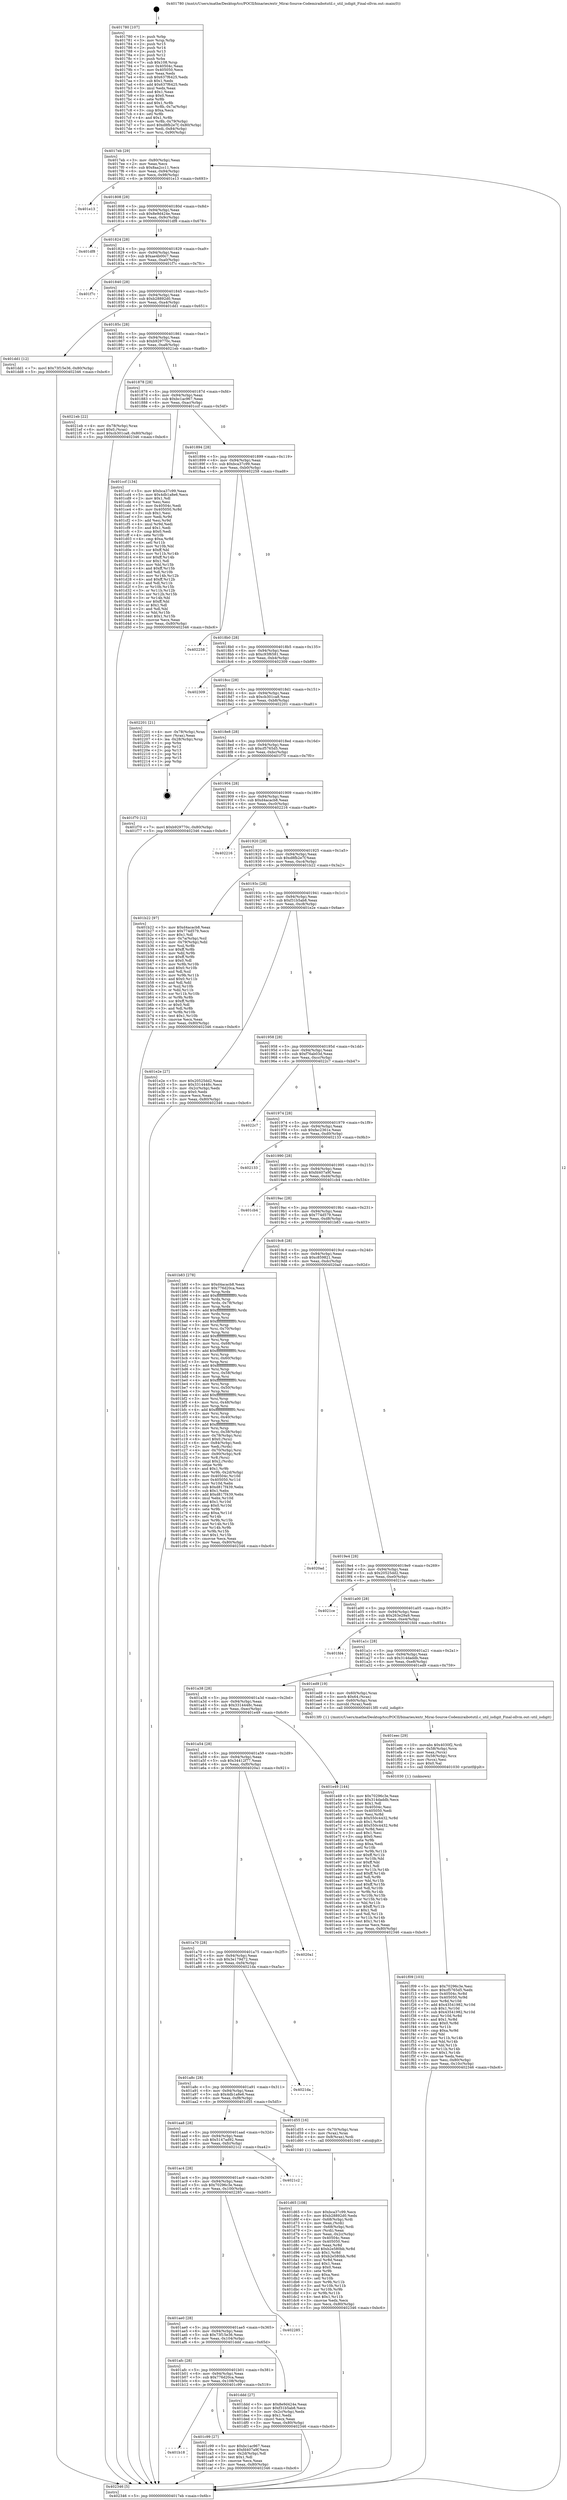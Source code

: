 digraph "0x401780" {
  label = "0x401780 (/mnt/c/Users/mathe/Desktop/tcc/POCII/binaries/extr_Mirai-Source-Codemiraibotutil.c_util_isdigit_Final-ollvm.out::main(0))"
  labelloc = "t"
  node[shape=record]

  Entry [label="",width=0.3,height=0.3,shape=circle,fillcolor=black,style=filled]
  "0x4017eb" [label="{
     0x4017eb [29]\l
     | [instrs]\l
     &nbsp;&nbsp;0x4017eb \<+3\>: mov -0x80(%rbp),%eax\l
     &nbsp;&nbsp;0x4017ee \<+2\>: mov %eax,%ecx\l
     &nbsp;&nbsp;0x4017f0 \<+6\>: sub $0x8aa2cc11,%ecx\l
     &nbsp;&nbsp;0x4017f6 \<+6\>: mov %eax,-0x94(%rbp)\l
     &nbsp;&nbsp;0x4017fc \<+6\>: mov %ecx,-0x98(%rbp)\l
     &nbsp;&nbsp;0x401802 \<+6\>: je 0000000000401e13 \<main+0x693\>\l
  }"]
  "0x401e13" [label="{
     0x401e13\l
  }", style=dashed]
  "0x401808" [label="{
     0x401808 [28]\l
     | [instrs]\l
     &nbsp;&nbsp;0x401808 \<+5\>: jmp 000000000040180d \<main+0x8d\>\l
     &nbsp;&nbsp;0x40180d \<+6\>: mov -0x94(%rbp),%eax\l
     &nbsp;&nbsp;0x401813 \<+5\>: sub $0x8e9d424e,%eax\l
     &nbsp;&nbsp;0x401818 \<+6\>: mov %eax,-0x9c(%rbp)\l
     &nbsp;&nbsp;0x40181e \<+6\>: je 0000000000401df8 \<main+0x678\>\l
  }"]
  Exit [label="",width=0.3,height=0.3,shape=circle,fillcolor=black,style=filled,peripheries=2]
  "0x401df8" [label="{
     0x401df8\l
  }", style=dashed]
  "0x401824" [label="{
     0x401824 [28]\l
     | [instrs]\l
     &nbsp;&nbsp;0x401824 \<+5\>: jmp 0000000000401829 \<main+0xa9\>\l
     &nbsp;&nbsp;0x401829 \<+6\>: mov -0x94(%rbp),%eax\l
     &nbsp;&nbsp;0x40182f \<+5\>: sub $0xae4b00c7,%eax\l
     &nbsp;&nbsp;0x401834 \<+6\>: mov %eax,-0xa0(%rbp)\l
     &nbsp;&nbsp;0x40183a \<+6\>: je 0000000000401f7c \<main+0x7fc\>\l
  }"]
  "0x401f09" [label="{
     0x401f09 [103]\l
     | [instrs]\l
     &nbsp;&nbsp;0x401f09 \<+5\>: mov $0x70296c3e,%esi\l
     &nbsp;&nbsp;0x401f0e \<+5\>: mov $0xcf5765d5,%edx\l
     &nbsp;&nbsp;0x401f13 \<+8\>: mov 0x40504c,%r8d\l
     &nbsp;&nbsp;0x401f1b \<+8\>: mov 0x405050,%r9d\l
     &nbsp;&nbsp;0x401f23 \<+3\>: mov %r8d,%r10d\l
     &nbsp;&nbsp;0x401f26 \<+7\>: add $0x43541982,%r10d\l
     &nbsp;&nbsp;0x401f2d \<+4\>: sub $0x1,%r10d\l
     &nbsp;&nbsp;0x401f31 \<+7\>: sub $0x43541982,%r10d\l
     &nbsp;&nbsp;0x401f38 \<+4\>: imul %r10d,%r8d\l
     &nbsp;&nbsp;0x401f3c \<+4\>: and $0x1,%r8d\l
     &nbsp;&nbsp;0x401f40 \<+4\>: cmp $0x0,%r8d\l
     &nbsp;&nbsp;0x401f44 \<+4\>: sete %r11b\l
     &nbsp;&nbsp;0x401f48 \<+4\>: cmp $0xa,%r9d\l
     &nbsp;&nbsp;0x401f4c \<+3\>: setl %bl\l
     &nbsp;&nbsp;0x401f4f \<+3\>: mov %r11b,%r14b\l
     &nbsp;&nbsp;0x401f52 \<+3\>: and %bl,%r14b\l
     &nbsp;&nbsp;0x401f55 \<+3\>: xor %bl,%r11b\l
     &nbsp;&nbsp;0x401f58 \<+3\>: or %r11b,%r14b\l
     &nbsp;&nbsp;0x401f5b \<+4\>: test $0x1,%r14b\l
     &nbsp;&nbsp;0x401f5f \<+3\>: cmovne %edx,%esi\l
     &nbsp;&nbsp;0x401f62 \<+3\>: mov %esi,-0x80(%rbp)\l
     &nbsp;&nbsp;0x401f65 \<+6\>: mov %eax,-0x10c(%rbp)\l
     &nbsp;&nbsp;0x401f6b \<+5\>: jmp 0000000000402346 \<main+0xbc6\>\l
  }"]
  "0x401f7c" [label="{
     0x401f7c\l
  }", style=dashed]
  "0x401840" [label="{
     0x401840 [28]\l
     | [instrs]\l
     &nbsp;&nbsp;0x401840 \<+5\>: jmp 0000000000401845 \<main+0xc5\>\l
     &nbsp;&nbsp;0x401845 \<+6\>: mov -0x94(%rbp),%eax\l
     &nbsp;&nbsp;0x40184b \<+5\>: sub $0xb28892d0,%eax\l
     &nbsp;&nbsp;0x401850 \<+6\>: mov %eax,-0xa4(%rbp)\l
     &nbsp;&nbsp;0x401856 \<+6\>: je 0000000000401dd1 \<main+0x651\>\l
  }"]
  "0x401eec" [label="{
     0x401eec [29]\l
     | [instrs]\l
     &nbsp;&nbsp;0x401eec \<+10\>: movabs $0x4030f2,%rdi\l
     &nbsp;&nbsp;0x401ef6 \<+4\>: mov -0x58(%rbp),%rcx\l
     &nbsp;&nbsp;0x401efa \<+2\>: mov %eax,(%rcx)\l
     &nbsp;&nbsp;0x401efc \<+4\>: mov -0x58(%rbp),%rcx\l
     &nbsp;&nbsp;0x401f00 \<+2\>: mov (%rcx),%esi\l
     &nbsp;&nbsp;0x401f02 \<+2\>: mov $0x0,%al\l
     &nbsp;&nbsp;0x401f04 \<+5\>: call 0000000000401030 \<printf@plt\>\l
     | [calls]\l
     &nbsp;&nbsp;0x401030 \{1\} (unknown)\l
  }"]
  "0x401dd1" [label="{
     0x401dd1 [12]\l
     | [instrs]\l
     &nbsp;&nbsp;0x401dd1 \<+7\>: movl $0x73f15e36,-0x80(%rbp)\l
     &nbsp;&nbsp;0x401dd8 \<+5\>: jmp 0000000000402346 \<main+0xbc6\>\l
  }"]
  "0x40185c" [label="{
     0x40185c [28]\l
     | [instrs]\l
     &nbsp;&nbsp;0x40185c \<+5\>: jmp 0000000000401861 \<main+0xe1\>\l
     &nbsp;&nbsp;0x401861 \<+6\>: mov -0x94(%rbp),%eax\l
     &nbsp;&nbsp;0x401867 \<+5\>: sub $0xb929770c,%eax\l
     &nbsp;&nbsp;0x40186c \<+6\>: mov %eax,-0xa8(%rbp)\l
     &nbsp;&nbsp;0x401872 \<+6\>: je 00000000004021eb \<main+0xa6b\>\l
  }"]
  "0x401d65" [label="{
     0x401d65 [108]\l
     | [instrs]\l
     &nbsp;&nbsp;0x401d65 \<+5\>: mov $0xbca37c99,%ecx\l
     &nbsp;&nbsp;0x401d6a \<+5\>: mov $0xb28892d0,%edx\l
     &nbsp;&nbsp;0x401d6f \<+4\>: mov -0x68(%rbp),%rdi\l
     &nbsp;&nbsp;0x401d73 \<+2\>: mov %eax,(%rdi)\l
     &nbsp;&nbsp;0x401d75 \<+4\>: mov -0x68(%rbp),%rdi\l
     &nbsp;&nbsp;0x401d79 \<+2\>: mov (%rdi),%eax\l
     &nbsp;&nbsp;0x401d7b \<+3\>: mov %eax,-0x2c(%rbp)\l
     &nbsp;&nbsp;0x401d7e \<+7\>: mov 0x40504c,%eax\l
     &nbsp;&nbsp;0x401d85 \<+7\>: mov 0x405050,%esi\l
     &nbsp;&nbsp;0x401d8c \<+3\>: mov %eax,%r8d\l
     &nbsp;&nbsp;0x401d8f \<+7\>: add $0xb2e580bb,%r8d\l
     &nbsp;&nbsp;0x401d96 \<+4\>: sub $0x1,%r8d\l
     &nbsp;&nbsp;0x401d9a \<+7\>: sub $0xb2e580bb,%r8d\l
     &nbsp;&nbsp;0x401da1 \<+4\>: imul %r8d,%eax\l
     &nbsp;&nbsp;0x401da5 \<+3\>: and $0x1,%eax\l
     &nbsp;&nbsp;0x401da8 \<+3\>: cmp $0x0,%eax\l
     &nbsp;&nbsp;0x401dab \<+4\>: sete %r9b\l
     &nbsp;&nbsp;0x401daf \<+3\>: cmp $0xa,%esi\l
     &nbsp;&nbsp;0x401db2 \<+4\>: setl %r10b\l
     &nbsp;&nbsp;0x401db6 \<+3\>: mov %r9b,%r11b\l
     &nbsp;&nbsp;0x401db9 \<+3\>: and %r10b,%r11b\l
     &nbsp;&nbsp;0x401dbc \<+3\>: xor %r10b,%r9b\l
     &nbsp;&nbsp;0x401dbf \<+3\>: or %r9b,%r11b\l
     &nbsp;&nbsp;0x401dc2 \<+4\>: test $0x1,%r11b\l
     &nbsp;&nbsp;0x401dc6 \<+3\>: cmovne %edx,%ecx\l
     &nbsp;&nbsp;0x401dc9 \<+3\>: mov %ecx,-0x80(%rbp)\l
     &nbsp;&nbsp;0x401dcc \<+5\>: jmp 0000000000402346 \<main+0xbc6\>\l
  }"]
  "0x4021eb" [label="{
     0x4021eb [22]\l
     | [instrs]\l
     &nbsp;&nbsp;0x4021eb \<+4\>: mov -0x78(%rbp),%rax\l
     &nbsp;&nbsp;0x4021ef \<+6\>: movl $0x0,(%rax)\l
     &nbsp;&nbsp;0x4021f5 \<+7\>: movl $0xcb301ca8,-0x80(%rbp)\l
     &nbsp;&nbsp;0x4021fc \<+5\>: jmp 0000000000402346 \<main+0xbc6\>\l
  }"]
  "0x401878" [label="{
     0x401878 [28]\l
     | [instrs]\l
     &nbsp;&nbsp;0x401878 \<+5\>: jmp 000000000040187d \<main+0xfd\>\l
     &nbsp;&nbsp;0x40187d \<+6\>: mov -0x94(%rbp),%eax\l
     &nbsp;&nbsp;0x401883 \<+5\>: sub $0xbc1ac967,%eax\l
     &nbsp;&nbsp;0x401888 \<+6\>: mov %eax,-0xac(%rbp)\l
     &nbsp;&nbsp;0x40188e \<+6\>: je 0000000000401ccf \<main+0x54f\>\l
  }"]
  "0x401b18" [label="{
     0x401b18\l
  }", style=dashed]
  "0x401ccf" [label="{
     0x401ccf [134]\l
     | [instrs]\l
     &nbsp;&nbsp;0x401ccf \<+5\>: mov $0xbca37c99,%eax\l
     &nbsp;&nbsp;0x401cd4 \<+5\>: mov $0x4db1a8e6,%ecx\l
     &nbsp;&nbsp;0x401cd9 \<+2\>: mov $0x1,%dl\l
     &nbsp;&nbsp;0x401cdb \<+2\>: xor %esi,%esi\l
     &nbsp;&nbsp;0x401cdd \<+7\>: mov 0x40504c,%edi\l
     &nbsp;&nbsp;0x401ce4 \<+8\>: mov 0x405050,%r8d\l
     &nbsp;&nbsp;0x401cec \<+3\>: sub $0x1,%esi\l
     &nbsp;&nbsp;0x401cef \<+3\>: mov %edi,%r9d\l
     &nbsp;&nbsp;0x401cf2 \<+3\>: add %esi,%r9d\l
     &nbsp;&nbsp;0x401cf5 \<+4\>: imul %r9d,%edi\l
     &nbsp;&nbsp;0x401cf9 \<+3\>: and $0x1,%edi\l
     &nbsp;&nbsp;0x401cfc \<+3\>: cmp $0x0,%edi\l
     &nbsp;&nbsp;0x401cff \<+4\>: sete %r10b\l
     &nbsp;&nbsp;0x401d03 \<+4\>: cmp $0xa,%r8d\l
     &nbsp;&nbsp;0x401d07 \<+4\>: setl %r11b\l
     &nbsp;&nbsp;0x401d0b \<+3\>: mov %r10b,%bl\l
     &nbsp;&nbsp;0x401d0e \<+3\>: xor $0xff,%bl\l
     &nbsp;&nbsp;0x401d11 \<+3\>: mov %r11b,%r14b\l
     &nbsp;&nbsp;0x401d14 \<+4\>: xor $0xff,%r14b\l
     &nbsp;&nbsp;0x401d18 \<+3\>: xor $0x1,%dl\l
     &nbsp;&nbsp;0x401d1b \<+3\>: mov %bl,%r15b\l
     &nbsp;&nbsp;0x401d1e \<+4\>: and $0xff,%r15b\l
     &nbsp;&nbsp;0x401d22 \<+3\>: and %dl,%r10b\l
     &nbsp;&nbsp;0x401d25 \<+3\>: mov %r14b,%r12b\l
     &nbsp;&nbsp;0x401d28 \<+4\>: and $0xff,%r12b\l
     &nbsp;&nbsp;0x401d2c \<+3\>: and %dl,%r11b\l
     &nbsp;&nbsp;0x401d2f \<+3\>: or %r10b,%r15b\l
     &nbsp;&nbsp;0x401d32 \<+3\>: or %r11b,%r12b\l
     &nbsp;&nbsp;0x401d35 \<+3\>: xor %r12b,%r15b\l
     &nbsp;&nbsp;0x401d38 \<+3\>: or %r14b,%bl\l
     &nbsp;&nbsp;0x401d3b \<+3\>: xor $0xff,%bl\l
     &nbsp;&nbsp;0x401d3e \<+3\>: or $0x1,%dl\l
     &nbsp;&nbsp;0x401d41 \<+2\>: and %dl,%bl\l
     &nbsp;&nbsp;0x401d43 \<+3\>: or %bl,%r15b\l
     &nbsp;&nbsp;0x401d46 \<+4\>: test $0x1,%r15b\l
     &nbsp;&nbsp;0x401d4a \<+3\>: cmovne %ecx,%eax\l
     &nbsp;&nbsp;0x401d4d \<+3\>: mov %eax,-0x80(%rbp)\l
     &nbsp;&nbsp;0x401d50 \<+5\>: jmp 0000000000402346 \<main+0xbc6\>\l
  }"]
  "0x401894" [label="{
     0x401894 [28]\l
     | [instrs]\l
     &nbsp;&nbsp;0x401894 \<+5\>: jmp 0000000000401899 \<main+0x119\>\l
     &nbsp;&nbsp;0x401899 \<+6\>: mov -0x94(%rbp),%eax\l
     &nbsp;&nbsp;0x40189f \<+5\>: sub $0xbca37c99,%eax\l
     &nbsp;&nbsp;0x4018a4 \<+6\>: mov %eax,-0xb0(%rbp)\l
     &nbsp;&nbsp;0x4018aa \<+6\>: je 0000000000402258 \<main+0xad8\>\l
  }"]
  "0x401c99" [label="{
     0x401c99 [27]\l
     | [instrs]\l
     &nbsp;&nbsp;0x401c99 \<+5\>: mov $0xbc1ac967,%eax\l
     &nbsp;&nbsp;0x401c9e \<+5\>: mov $0xfd407a9f,%ecx\l
     &nbsp;&nbsp;0x401ca3 \<+3\>: mov -0x2d(%rbp),%dl\l
     &nbsp;&nbsp;0x401ca6 \<+3\>: test $0x1,%dl\l
     &nbsp;&nbsp;0x401ca9 \<+3\>: cmovne %ecx,%eax\l
     &nbsp;&nbsp;0x401cac \<+3\>: mov %eax,-0x80(%rbp)\l
     &nbsp;&nbsp;0x401caf \<+5\>: jmp 0000000000402346 \<main+0xbc6\>\l
  }"]
  "0x402258" [label="{
     0x402258\l
  }", style=dashed]
  "0x4018b0" [label="{
     0x4018b0 [28]\l
     | [instrs]\l
     &nbsp;&nbsp;0x4018b0 \<+5\>: jmp 00000000004018b5 \<main+0x135\>\l
     &nbsp;&nbsp;0x4018b5 \<+6\>: mov -0x94(%rbp),%eax\l
     &nbsp;&nbsp;0x4018bb \<+5\>: sub $0xc93f6581,%eax\l
     &nbsp;&nbsp;0x4018c0 \<+6\>: mov %eax,-0xb4(%rbp)\l
     &nbsp;&nbsp;0x4018c6 \<+6\>: je 0000000000402309 \<main+0xb89\>\l
  }"]
  "0x401afc" [label="{
     0x401afc [28]\l
     | [instrs]\l
     &nbsp;&nbsp;0x401afc \<+5\>: jmp 0000000000401b01 \<main+0x381\>\l
     &nbsp;&nbsp;0x401b01 \<+6\>: mov -0x94(%rbp),%eax\l
     &nbsp;&nbsp;0x401b07 \<+5\>: sub $0x776d20ca,%eax\l
     &nbsp;&nbsp;0x401b0c \<+6\>: mov %eax,-0x108(%rbp)\l
     &nbsp;&nbsp;0x401b12 \<+6\>: je 0000000000401c99 \<main+0x519\>\l
  }"]
  "0x402309" [label="{
     0x402309\l
  }", style=dashed]
  "0x4018cc" [label="{
     0x4018cc [28]\l
     | [instrs]\l
     &nbsp;&nbsp;0x4018cc \<+5\>: jmp 00000000004018d1 \<main+0x151\>\l
     &nbsp;&nbsp;0x4018d1 \<+6\>: mov -0x94(%rbp),%eax\l
     &nbsp;&nbsp;0x4018d7 \<+5\>: sub $0xcb301ca8,%eax\l
     &nbsp;&nbsp;0x4018dc \<+6\>: mov %eax,-0xb8(%rbp)\l
     &nbsp;&nbsp;0x4018e2 \<+6\>: je 0000000000402201 \<main+0xa81\>\l
  }"]
  "0x401ddd" [label="{
     0x401ddd [27]\l
     | [instrs]\l
     &nbsp;&nbsp;0x401ddd \<+5\>: mov $0x8e9d424e,%eax\l
     &nbsp;&nbsp;0x401de2 \<+5\>: mov $0xf31b5ab8,%ecx\l
     &nbsp;&nbsp;0x401de7 \<+3\>: mov -0x2c(%rbp),%edx\l
     &nbsp;&nbsp;0x401dea \<+3\>: cmp $0x1,%edx\l
     &nbsp;&nbsp;0x401ded \<+3\>: cmovl %ecx,%eax\l
     &nbsp;&nbsp;0x401df0 \<+3\>: mov %eax,-0x80(%rbp)\l
     &nbsp;&nbsp;0x401df3 \<+5\>: jmp 0000000000402346 \<main+0xbc6\>\l
  }"]
  "0x402201" [label="{
     0x402201 [21]\l
     | [instrs]\l
     &nbsp;&nbsp;0x402201 \<+4\>: mov -0x78(%rbp),%rax\l
     &nbsp;&nbsp;0x402205 \<+2\>: mov (%rax),%eax\l
     &nbsp;&nbsp;0x402207 \<+4\>: lea -0x28(%rbp),%rsp\l
     &nbsp;&nbsp;0x40220b \<+1\>: pop %rbx\l
     &nbsp;&nbsp;0x40220c \<+2\>: pop %r12\l
     &nbsp;&nbsp;0x40220e \<+2\>: pop %r13\l
     &nbsp;&nbsp;0x402210 \<+2\>: pop %r14\l
     &nbsp;&nbsp;0x402212 \<+2\>: pop %r15\l
     &nbsp;&nbsp;0x402214 \<+1\>: pop %rbp\l
     &nbsp;&nbsp;0x402215 \<+1\>: ret\l
  }"]
  "0x4018e8" [label="{
     0x4018e8 [28]\l
     | [instrs]\l
     &nbsp;&nbsp;0x4018e8 \<+5\>: jmp 00000000004018ed \<main+0x16d\>\l
     &nbsp;&nbsp;0x4018ed \<+6\>: mov -0x94(%rbp),%eax\l
     &nbsp;&nbsp;0x4018f3 \<+5\>: sub $0xcf5765d5,%eax\l
     &nbsp;&nbsp;0x4018f8 \<+6\>: mov %eax,-0xbc(%rbp)\l
     &nbsp;&nbsp;0x4018fe \<+6\>: je 0000000000401f70 \<main+0x7f0\>\l
  }"]
  "0x401ae0" [label="{
     0x401ae0 [28]\l
     | [instrs]\l
     &nbsp;&nbsp;0x401ae0 \<+5\>: jmp 0000000000401ae5 \<main+0x365\>\l
     &nbsp;&nbsp;0x401ae5 \<+6\>: mov -0x94(%rbp),%eax\l
     &nbsp;&nbsp;0x401aeb \<+5\>: sub $0x73f15e36,%eax\l
     &nbsp;&nbsp;0x401af0 \<+6\>: mov %eax,-0x104(%rbp)\l
     &nbsp;&nbsp;0x401af6 \<+6\>: je 0000000000401ddd \<main+0x65d\>\l
  }"]
  "0x401f70" [label="{
     0x401f70 [12]\l
     | [instrs]\l
     &nbsp;&nbsp;0x401f70 \<+7\>: movl $0xb929770c,-0x80(%rbp)\l
     &nbsp;&nbsp;0x401f77 \<+5\>: jmp 0000000000402346 \<main+0xbc6\>\l
  }"]
  "0x401904" [label="{
     0x401904 [28]\l
     | [instrs]\l
     &nbsp;&nbsp;0x401904 \<+5\>: jmp 0000000000401909 \<main+0x189\>\l
     &nbsp;&nbsp;0x401909 \<+6\>: mov -0x94(%rbp),%eax\l
     &nbsp;&nbsp;0x40190f \<+5\>: sub $0xd4acacb8,%eax\l
     &nbsp;&nbsp;0x401914 \<+6\>: mov %eax,-0xc0(%rbp)\l
     &nbsp;&nbsp;0x40191a \<+6\>: je 0000000000402216 \<main+0xa96\>\l
  }"]
  "0x402285" [label="{
     0x402285\l
  }", style=dashed]
  "0x402216" [label="{
     0x402216\l
  }", style=dashed]
  "0x401920" [label="{
     0x401920 [28]\l
     | [instrs]\l
     &nbsp;&nbsp;0x401920 \<+5\>: jmp 0000000000401925 \<main+0x1a5\>\l
     &nbsp;&nbsp;0x401925 \<+6\>: mov -0x94(%rbp),%eax\l
     &nbsp;&nbsp;0x40192b \<+5\>: sub $0xd8fb2e7f,%eax\l
     &nbsp;&nbsp;0x401930 \<+6\>: mov %eax,-0xc4(%rbp)\l
     &nbsp;&nbsp;0x401936 \<+6\>: je 0000000000401b22 \<main+0x3a2\>\l
  }"]
  "0x401ac4" [label="{
     0x401ac4 [28]\l
     | [instrs]\l
     &nbsp;&nbsp;0x401ac4 \<+5\>: jmp 0000000000401ac9 \<main+0x349\>\l
     &nbsp;&nbsp;0x401ac9 \<+6\>: mov -0x94(%rbp),%eax\l
     &nbsp;&nbsp;0x401acf \<+5\>: sub $0x70296c3e,%eax\l
     &nbsp;&nbsp;0x401ad4 \<+6\>: mov %eax,-0x100(%rbp)\l
     &nbsp;&nbsp;0x401ada \<+6\>: je 0000000000402285 \<main+0xb05\>\l
  }"]
  "0x401b22" [label="{
     0x401b22 [97]\l
     | [instrs]\l
     &nbsp;&nbsp;0x401b22 \<+5\>: mov $0xd4acacb8,%eax\l
     &nbsp;&nbsp;0x401b27 \<+5\>: mov $0x774d579,%ecx\l
     &nbsp;&nbsp;0x401b2c \<+2\>: mov $0x1,%dl\l
     &nbsp;&nbsp;0x401b2e \<+4\>: mov -0x7a(%rbp),%sil\l
     &nbsp;&nbsp;0x401b32 \<+4\>: mov -0x79(%rbp),%dil\l
     &nbsp;&nbsp;0x401b36 \<+3\>: mov %sil,%r8b\l
     &nbsp;&nbsp;0x401b39 \<+4\>: xor $0xff,%r8b\l
     &nbsp;&nbsp;0x401b3d \<+3\>: mov %dil,%r9b\l
     &nbsp;&nbsp;0x401b40 \<+4\>: xor $0xff,%r9b\l
     &nbsp;&nbsp;0x401b44 \<+3\>: xor $0x0,%dl\l
     &nbsp;&nbsp;0x401b47 \<+3\>: mov %r8b,%r10b\l
     &nbsp;&nbsp;0x401b4a \<+4\>: and $0x0,%r10b\l
     &nbsp;&nbsp;0x401b4e \<+3\>: and %dl,%sil\l
     &nbsp;&nbsp;0x401b51 \<+3\>: mov %r9b,%r11b\l
     &nbsp;&nbsp;0x401b54 \<+4\>: and $0x0,%r11b\l
     &nbsp;&nbsp;0x401b58 \<+3\>: and %dl,%dil\l
     &nbsp;&nbsp;0x401b5b \<+3\>: or %sil,%r10b\l
     &nbsp;&nbsp;0x401b5e \<+3\>: or %dil,%r11b\l
     &nbsp;&nbsp;0x401b61 \<+3\>: xor %r11b,%r10b\l
     &nbsp;&nbsp;0x401b64 \<+3\>: or %r9b,%r8b\l
     &nbsp;&nbsp;0x401b67 \<+4\>: xor $0xff,%r8b\l
     &nbsp;&nbsp;0x401b6b \<+3\>: or $0x0,%dl\l
     &nbsp;&nbsp;0x401b6e \<+3\>: and %dl,%r8b\l
     &nbsp;&nbsp;0x401b71 \<+3\>: or %r8b,%r10b\l
     &nbsp;&nbsp;0x401b74 \<+4\>: test $0x1,%r10b\l
     &nbsp;&nbsp;0x401b78 \<+3\>: cmovne %ecx,%eax\l
     &nbsp;&nbsp;0x401b7b \<+3\>: mov %eax,-0x80(%rbp)\l
     &nbsp;&nbsp;0x401b7e \<+5\>: jmp 0000000000402346 \<main+0xbc6\>\l
  }"]
  "0x40193c" [label="{
     0x40193c [28]\l
     | [instrs]\l
     &nbsp;&nbsp;0x40193c \<+5\>: jmp 0000000000401941 \<main+0x1c1\>\l
     &nbsp;&nbsp;0x401941 \<+6\>: mov -0x94(%rbp),%eax\l
     &nbsp;&nbsp;0x401947 \<+5\>: sub $0xf31b5ab8,%eax\l
     &nbsp;&nbsp;0x40194c \<+6\>: mov %eax,-0xc8(%rbp)\l
     &nbsp;&nbsp;0x401952 \<+6\>: je 0000000000401e2e \<main+0x6ae\>\l
  }"]
  "0x402346" [label="{
     0x402346 [5]\l
     | [instrs]\l
     &nbsp;&nbsp;0x402346 \<+5\>: jmp 00000000004017eb \<main+0x6b\>\l
  }"]
  "0x401780" [label="{
     0x401780 [107]\l
     | [instrs]\l
     &nbsp;&nbsp;0x401780 \<+1\>: push %rbp\l
     &nbsp;&nbsp;0x401781 \<+3\>: mov %rsp,%rbp\l
     &nbsp;&nbsp;0x401784 \<+2\>: push %r15\l
     &nbsp;&nbsp;0x401786 \<+2\>: push %r14\l
     &nbsp;&nbsp;0x401788 \<+2\>: push %r13\l
     &nbsp;&nbsp;0x40178a \<+2\>: push %r12\l
     &nbsp;&nbsp;0x40178c \<+1\>: push %rbx\l
     &nbsp;&nbsp;0x40178d \<+7\>: sub $0x108,%rsp\l
     &nbsp;&nbsp;0x401794 \<+7\>: mov 0x40504c,%eax\l
     &nbsp;&nbsp;0x40179b \<+7\>: mov 0x405050,%ecx\l
     &nbsp;&nbsp;0x4017a2 \<+2\>: mov %eax,%edx\l
     &nbsp;&nbsp;0x4017a4 \<+6\>: sub $0x637f6425,%edx\l
     &nbsp;&nbsp;0x4017aa \<+3\>: sub $0x1,%edx\l
     &nbsp;&nbsp;0x4017ad \<+6\>: add $0x637f6425,%edx\l
     &nbsp;&nbsp;0x4017b3 \<+3\>: imul %edx,%eax\l
     &nbsp;&nbsp;0x4017b6 \<+3\>: and $0x1,%eax\l
     &nbsp;&nbsp;0x4017b9 \<+3\>: cmp $0x0,%eax\l
     &nbsp;&nbsp;0x4017bc \<+4\>: sete %r8b\l
     &nbsp;&nbsp;0x4017c0 \<+4\>: and $0x1,%r8b\l
     &nbsp;&nbsp;0x4017c4 \<+4\>: mov %r8b,-0x7a(%rbp)\l
     &nbsp;&nbsp;0x4017c8 \<+3\>: cmp $0xa,%ecx\l
     &nbsp;&nbsp;0x4017cb \<+4\>: setl %r8b\l
     &nbsp;&nbsp;0x4017cf \<+4\>: and $0x1,%r8b\l
     &nbsp;&nbsp;0x4017d3 \<+4\>: mov %r8b,-0x79(%rbp)\l
     &nbsp;&nbsp;0x4017d7 \<+7\>: movl $0xd8fb2e7f,-0x80(%rbp)\l
     &nbsp;&nbsp;0x4017de \<+6\>: mov %edi,-0x84(%rbp)\l
     &nbsp;&nbsp;0x4017e4 \<+7\>: mov %rsi,-0x90(%rbp)\l
  }"]
  "0x4021c2" [label="{
     0x4021c2\l
  }", style=dashed]
  "0x401e2e" [label="{
     0x401e2e [27]\l
     | [instrs]\l
     &nbsp;&nbsp;0x401e2e \<+5\>: mov $0x20525dd2,%eax\l
     &nbsp;&nbsp;0x401e33 \<+5\>: mov $0x3314448c,%ecx\l
     &nbsp;&nbsp;0x401e38 \<+3\>: mov -0x2c(%rbp),%edx\l
     &nbsp;&nbsp;0x401e3b \<+3\>: cmp $0x0,%edx\l
     &nbsp;&nbsp;0x401e3e \<+3\>: cmove %ecx,%eax\l
     &nbsp;&nbsp;0x401e41 \<+3\>: mov %eax,-0x80(%rbp)\l
     &nbsp;&nbsp;0x401e44 \<+5\>: jmp 0000000000402346 \<main+0xbc6\>\l
  }"]
  "0x401958" [label="{
     0x401958 [28]\l
     | [instrs]\l
     &nbsp;&nbsp;0x401958 \<+5\>: jmp 000000000040195d \<main+0x1dd\>\l
     &nbsp;&nbsp;0x40195d \<+6\>: mov -0x94(%rbp),%eax\l
     &nbsp;&nbsp;0x401963 \<+5\>: sub $0xf76ab03d,%eax\l
     &nbsp;&nbsp;0x401968 \<+6\>: mov %eax,-0xcc(%rbp)\l
     &nbsp;&nbsp;0x40196e \<+6\>: je 00000000004022c7 \<main+0xb47\>\l
  }"]
  "0x401aa8" [label="{
     0x401aa8 [28]\l
     | [instrs]\l
     &nbsp;&nbsp;0x401aa8 \<+5\>: jmp 0000000000401aad \<main+0x32d\>\l
     &nbsp;&nbsp;0x401aad \<+6\>: mov -0x94(%rbp),%eax\l
     &nbsp;&nbsp;0x401ab3 \<+5\>: sub $0x5147ad92,%eax\l
     &nbsp;&nbsp;0x401ab8 \<+6\>: mov %eax,-0xfc(%rbp)\l
     &nbsp;&nbsp;0x401abe \<+6\>: je 00000000004021c2 \<main+0xa42\>\l
  }"]
  "0x4022c7" [label="{
     0x4022c7\l
  }", style=dashed]
  "0x401974" [label="{
     0x401974 [28]\l
     | [instrs]\l
     &nbsp;&nbsp;0x401974 \<+5\>: jmp 0000000000401979 \<main+0x1f9\>\l
     &nbsp;&nbsp;0x401979 \<+6\>: mov -0x94(%rbp),%eax\l
     &nbsp;&nbsp;0x40197f \<+5\>: sub $0xfac2361e,%eax\l
     &nbsp;&nbsp;0x401984 \<+6\>: mov %eax,-0xd0(%rbp)\l
     &nbsp;&nbsp;0x40198a \<+6\>: je 0000000000402133 \<main+0x9b3\>\l
  }"]
  "0x401d55" [label="{
     0x401d55 [16]\l
     | [instrs]\l
     &nbsp;&nbsp;0x401d55 \<+4\>: mov -0x70(%rbp),%rax\l
     &nbsp;&nbsp;0x401d59 \<+3\>: mov (%rax),%rax\l
     &nbsp;&nbsp;0x401d5c \<+4\>: mov 0x8(%rax),%rdi\l
     &nbsp;&nbsp;0x401d60 \<+5\>: call 0000000000401040 \<atoi@plt\>\l
     | [calls]\l
     &nbsp;&nbsp;0x401040 \{1\} (unknown)\l
  }"]
  "0x402133" [label="{
     0x402133\l
  }", style=dashed]
  "0x401990" [label="{
     0x401990 [28]\l
     | [instrs]\l
     &nbsp;&nbsp;0x401990 \<+5\>: jmp 0000000000401995 \<main+0x215\>\l
     &nbsp;&nbsp;0x401995 \<+6\>: mov -0x94(%rbp),%eax\l
     &nbsp;&nbsp;0x40199b \<+5\>: sub $0xfd407a9f,%eax\l
     &nbsp;&nbsp;0x4019a0 \<+6\>: mov %eax,-0xd4(%rbp)\l
     &nbsp;&nbsp;0x4019a6 \<+6\>: je 0000000000401cb4 \<main+0x534\>\l
  }"]
  "0x401a8c" [label="{
     0x401a8c [28]\l
     | [instrs]\l
     &nbsp;&nbsp;0x401a8c \<+5\>: jmp 0000000000401a91 \<main+0x311\>\l
     &nbsp;&nbsp;0x401a91 \<+6\>: mov -0x94(%rbp),%eax\l
     &nbsp;&nbsp;0x401a97 \<+5\>: sub $0x4db1a8e6,%eax\l
     &nbsp;&nbsp;0x401a9c \<+6\>: mov %eax,-0xf8(%rbp)\l
     &nbsp;&nbsp;0x401aa2 \<+6\>: je 0000000000401d55 \<main+0x5d5\>\l
  }"]
  "0x401cb4" [label="{
     0x401cb4\l
  }", style=dashed]
  "0x4019ac" [label="{
     0x4019ac [28]\l
     | [instrs]\l
     &nbsp;&nbsp;0x4019ac \<+5\>: jmp 00000000004019b1 \<main+0x231\>\l
     &nbsp;&nbsp;0x4019b1 \<+6\>: mov -0x94(%rbp),%eax\l
     &nbsp;&nbsp;0x4019b7 \<+5\>: sub $0x774d579,%eax\l
     &nbsp;&nbsp;0x4019bc \<+6\>: mov %eax,-0xd8(%rbp)\l
     &nbsp;&nbsp;0x4019c2 \<+6\>: je 0000000000401b83 \<main+0x403\>\l
  }"]
  "0x4021da" [label="{
     0x4021da\l
  }", style=dashed]
  "0x401b83" [label="{
     0x401b83 [278]\l
     | [instrs]\l
     &nbsp;&nbsp;0x401b83 \<+5\>: mov $0xd4acacb8,%eax\l
     &nbsp;&nbsp;0x401b88 \<+5\>: mov $0x776d20ca,%ecx\l
     &nbsp;&nbsp;0x401b8d \<+3\>: mov %rsp,%rdx\l
     &nbsp;&nbsp;0x401b90 \<+4\>: add $0xfffffffffffffff0,%rdx\l
     &nbsp;&nbsp;0x401b94 \<+3\>: mov %rdx,%rsp\l
     &nbsp;&nbsp;0x401b97 \<+4\>: mov %rdx,-0x78(%rbp)\l
     &nbsp;&nbsp;0x401b9b \<+3\>: mov %rsp,%rdx\l
     &nbsp;&nbsp;0x401b9e \<+4\>: add $0xfffffffffffffff0,%rdx\l
     &nbsp;&nbsp;0x401ba2 \<+3\>: mov %rdx,%rsp\l
     &nbsp;&nbsp;0x401ba5 \<+3\>: mov %rsp,%rsi\l
     &nbsp;&nbsp;0x401ba8 \<+4\>: add $0xfffffffffffffff0,%rsi\l
     &nbsp;&nbsp;0x401bac \<+3\>: mov %rsi,%rsp\l
     &nbsp;&nbsp;0x401baf \<+4\>: mov %rsi,-0x70(%rbp)\l
     &nbsp;&nbsp;0x401bb3 \<+3\>: mov %rsp,%rsi\l
     &nbsp;&nbsp;0x401bb6 \<+4\>: add $0xfffffffffffffff0,%rsi\l
     &nbsp;&nbsp;0x401bba \<+3\>: mov %rsi,%rsp\l
     &nbsp;&nbsp;0x401bbd \<+4\>: mov %rsi,-0x68(%rbp)\l
     &nbsp;&nbsp;0x401bc1 \<+3\>: mov %rsp,%rsi\l
     &nbsp;&nbsp;0x401bc4 \<+4\>: add $0xfffffffffffffff0,%rsi\l
     &nbsp;&nbsp;0x401bc8 \<+3\>: mov %rsi,%rsp\l
     &nbsp;&nbsp;0x401bcb \<+4\>: mov %rsi,-0x60(%rbp)\l
     &nbsp;&nbsp;0x401bcf \<+3\>: mov %rsp,%rsi\l
     &nbsp;&nbsp;0x401bd2 \<+4\>: add $0xfffffffffffffff0,%rsi\l
     &nbsp;&nbsp;0x401bd6 \<+3\>: mov %rsi,%rsp\l
     &nbsp;&nbsp;0x401bd9 \<+4\>: mov %rsi,-0x58(%rbp)\l
     &nbsp;&nbsp;0x401bdd \<+3\>: mov %rsp,%rsi\l
     &nbsp;&nbsp;0x401be0 \<+4\>: add $0xfffffffffffffff0,%rsi\l
     &nbsp;&nbsp;0x401be4 \<+3\>: mov %rsi,%rsp\l
     &nbsp;&nbsp;0x401be7 \<+4\>: mov %rsi,-0x50(%rbp)\l
     &nbsp;&nbsp;0x401beb \<+3\>: mov %rsp,%rsi\l
     &nbsp;&nbsp;0x401bee \<+4\>: add $0xfffffffffffffff0,%rsi\l
     &nbsp;&nbsp;0x401bf2 \<+3\>: mov %rsi,%rsp\l
     &nbsp;&nbsp;0x401bf5 \<+4\>: mov %rsi,-0x48(%rbp)\l
     &nbsp;&nbsp;0x401bf9 \<+3\>: mov %rsp,%rsi\l
     &nbsp;&nbsp;0x401bfc \<+4\>: add $0xfffffffffffffff0,%rsi\l
     &nbsp;&nbsp;0x401c00 \<+3\>: mov %rsi,%rsp\l
     &nbsp;&nbsp;0x401c03 \<+4\>: mov %rsi,-0x40(%rbp)\l
     &nbsp;&nbsp;0x401c07 \<+3\>: mov %rsp,%rsi\l
     &nbsp;&nbsp;0x401c0a \<+4\>: add $0xfffffffffffffff0,%rsi\l
     &nbsp;&nbsp;0x401c0e \<+3\>: mov %rsi,%rsp\l
     &nbsp;&nbsp;0x401c11 \<+4\>: mov %rsi,-0x38(%rbp)\l
     &nbsp;&nbsp;0x401c15 \<+4\>: mov -0x78(%rbp),%rsi\l
     &nbsp;&nbsp;0x401c19 \<+6\>: movl $0x0,(%rsi)\l
     &nbsp;&nbsp;0x401c1f \<+6\>: mov -0x84(%rbp),%edi\l
     &nbsp;&nbsp;0x401c25 \<+2\>: mov %edi,(%rdx)\l
     &nbsp;&nbsp;0x401c27 \<+4\>: mov -0x70(%rbp),%rsi\l
     &nbsp;&nbsp;0x401c2b \<+7\>: mov -0x90(%rbp),%r8\l
     &nbsp;&nbsp;0x401c32 \<+3\>: mov %r8,(%rsi)\l
     &nbsp;&nbsp;0x401c35 \<+3\>: cmpl $0x2,(%rdx)\l
     &nbsp;&nbsp;0x401c38 \<+4\>: setne %r9b\l
     &nbsp;&nbsp;0x401c3c \<+4\>: and $0x1,%r9b\l
     &nbsp;&nbsp;0x401c40 \<+4\>: mov %r9b,-0x2d(%rbp)\l
     &nbsp;&nbsp;0x401c44 \<+8\>: mov 0x40504c,%r10d\l
     &nbsp;&nbsp;0x401c4c \<+8\>: mov 0x405050,%r11d\l
     &nbsp;&nbsp;0x401c54 \<+3\>: mov %r10d,%ebx\l
     &nbsp;&nbsp;0x401c57 \<+6\>: sub $0xd817f439,%ebx\l
     &nbsp;&nbsp;0x401c5d \<+3\>: sub $0x1,%ebx\l
     &nbsp;&nbsp;0x401c60 \<+6\>: add $0xd817f439,%ebx\l
     &nbsp;&nbsp;0x401c66 \<+4\>: imul %ebx,%r10d\l
     &nbsp;&nbsp;0x401c6a \<+4\>: and $0x1,%r10d\l
     &nbsp;&nbsp;0x401c6e \<+4\>: cmp $0x0,%r10d\l
     &nbsp;&nbsp;0x401c72 \<+4\>: sete %r9b\l
     &nbsp;&nbsp;0x401c76 \<+4\>: cmp $0xa,%r11d\l
     &nbsp;&nbsp;0x401c7a \<+4\>: setl %r14b\l
     &nbsp;&nbsp;0x401c7e \<+3\>: mov %r9b,%r15b\l
     &nbsp;&nbsp;0x401c81 \<+3\>: and %r14b,%r15b\l
     &nbsp;&nbsp;0x401c84 \<+3\>: xor %r14b,%r9b\l
     &nbsp;&nbsp;0x401c87 \<+3\>: or %r9b,%r15b\l
     &nbsp;&nbsp;0x401c8a \<+4\>: test $0x1,%r15b\l
     &nbsp;&nbsp;0x401c8e \<+3\>: cmovne %ecx,%eax\l
     &nbsp;&nbsp;0x401c91 \<+3\>: mov %eax,-0x80(%rbp)\l
     &nbsp;&nbsp;0x401c94 \<+5\>: jmp 0000000000402346 \<main+0xbc6\>\l
  }"]
  "0x4019c8" [label="{
     0x4019c8 [28]\l
     | [instrs]\l
     &nbsp;&nbsp;0x4019c8 \<+5\>: jmp 00000000004019cd \<main+0x24d\>\l
     &nbsp;&nbsp;0x4019cd \<+6\>: mov -0x94(%rbp),%eax\l
     &nbsp;&nbsp;0x4019d3 \<+5\>: sub $0xc859821,%eax\l
     &nbsp;&nbsp;0x4019d8 \<+6\>: mov %eax,-0xdc(%rbp)\l
     &nbsp;&nbsp;0x4019de \<+6\>: je 00000000004020ad \<main+0x92d\>\l
  }"]
  "0x401a70" [label="{
     0x401a70 [28]\l
     | [instrs]\l
     &nbsp;&nbsp;0x401a70 \<+5\>: jmp 0000000000401a75 \<main+0x2f5\>\l
     &nbsp;&nbsp;0x401a75 \<+6\>: mov -0x94(%rbp),%eax\l
     &nbsp;&nbsp;0x401a7b \<+5\>: sub $0x3e179d72,%eax\l
     &nbsp;&nbsp;0x401a80 \<+6\>: mov %eax,-0xf4(%rbp)\l
     &nbsp;&nbsp;0x401a86 \<+6\>: je 00000000004021da \<main+0xa5a\>\l
  }"]
  "0x4020a1" [label="{
     0x4020a1\l
  }", style=dashed]
  "0x4020ad" [label="{
     0x4020ad\l
  }", style=dashed]
  "0x4019e4" [label="{
     0x4019e4 [28]\l
     | [instrs]\l
     &nbsp;&nbsp;0x4019e4 \<+5\>: jmp 00000000004019e9 \<main+0x269\>\l
     &nbsp;&nbsp;0x4019e9 \<+6\>: mov -0x94(%rbp),%eax\l
     &nbsp;&nbsp;0x4019ef \<+5\>: sub $0x20525dd2,%eax\l
     &nbsp;&nbsp;0x4019f4 \<+6\>: mov %eax,-0xe0(%rbp)\l
     &nbsp;&nbsp;0x4019fa \<+6\>: je 00000000004021ce \<main+0xa4e\>\l
  }"]
  "0x401a54" [label="{
     0x401a54 [28]\l
     | [instrs]\l
     &nbsp;&nbsp;0x401a54 \<+5\>: jmp 0000000000401a59 \<main+0x2d9\>\l
     &nbsp;&nbsp;0x401a59 \<+6\>: mov -0x94(%rbp),%eax\l
     &nbsp;&nbsp;0x401a5f \<+5\>: sub $0x34412f77,%eax\l
     &nbsp;&nbsp;0x401a64 \<+6\>: mov %eax,-0xf0(%rbp)\l
     &nbsp;&nbsp;0x401a6a \<+6\>: je 00000000004020a1 \<main+0x921\>\l
  }"]
  "0x4021ce" [label="{
     0x4021ce\l
  }", style=dashed]
  "0x401a00" [label="{
     0x401a00 [28]\l
     | [instrs]\l
     &nbsp;&nbsp;0x401a00 \<+5\>: jmp 0000000000401a05 \<main+0x285\>\l
     &nbsp;&nbsp;0x401a05 \<+6\>: mov -0x94(%rbp),%eax\l
     &nbsp;&nbsp;0x401a0b \<+5\>: sub $0x263e29a9,%eax\l
     &nbsp;&nbsp;0x401a10 \<+6\>: mov %eax,-0xe4(%rbp)\l
     &nbsp;&nbsp;0x401a16 \<+6\>: je 0000000000401fd4 \<main+0x854\>\l
  }"]
  "0x401e49" [label="{
     0x401e49 [144]\l
     | [instrs]\l
     &nbsp;&nbsp;0x401e49 \<+5\>: mov $0x70296c3e,%eax\l
     &nbsp;&nbsp;0x401e4e \<+5\>: mov $0x314daddb,%ecx\l
     &nbsp;&nbsp;0x401e53 \<+2\>: mov $0x1,%dl\l
     &nbsp;&nbsp;0x401e55 \<+7\>: mov 0x40504c,%esi\l
     &nbsp;&nbsp;0x401e5c \<+7\>: mov 0x405050,%edi\l
     &nbsp;&nbsp;0x401e63 \<+3\>: mov %esi,%r8d\l
     &nbsp;&nbsp;0x401e66 \<+7\>: sub $0x550c4432,%r8d\l
     &nbsp;&nbsp;0x401e6d \<+4\>: sub $0x1,%r8d\l
     &nbsp;&nbsp;0x401e71 \<+7\>: add $0x550c4432,%r8d\l
     &nbsp;&nbsp;0x401e78 \<+4\>: imul %r8d,%esi\l
     &nbsp;&nbsp;0x401e7c \<+3\>: and $0x1,%esi\l
     &nbsp;&nbsp;0x401e7f \<+3\>: cmp $0x0,%esi\l
     &nbsp;&nbsp;0x401e82 \<+4\>: sete %r9b\l
     &nbsp;&nbsp;0x401e86 \<+3\>: cmp $0xa,%edi\l
     &nbsp;&nbsp;0x401e89 \<+4\>: setl %r10b\l
     &nbsp;&nbsp;0x401e8d \<+3\>: mov %r9b,%r11b\l
     &nbsp;&nbsp;0x401e90 \<+4\>: xor $0xff,%r11b\l
     &nbsp;&nbsp;0x401e94 \<+3\>: mov %r10b,%bl\l
     &nbsp;&nbsp;0x401e97 \<+3\>: xor $0xff,%bl\l
     &nbsp;&nbsp;0x401e9a \<+3\>: xor $0x1,%dl\l
     &nbsp;&nbsp;0x401e9d \<+3\>: mov %r11b,%r14b\l
     &nbsp;&nbsp;0x401ea0 \<+4\>: and $0xff,%r14b\l
     &nbsp;&nbsp;0x401ea4 \<+3\>: and %dl,%r9b\l
     &nbsp;&nbsp;0x401ea7 \<+3\>: mov %bl,%r15b\l
     &nbsp;&nbsp;0x401eaa \<+4\>: and $0xff,%r15b\l
     &nbsp;&nbsp;0x401eae \<+3\>: and %dl,%r10b\l
     &nbsp;&nbsp;0x401eb1 \<+3\>: or %r9b,%r14b\l
     &nbsp;&nbsp;0x401eb4 \<+3\>: or %r10b,%r15b\l
     &nbsp;&nbsp;0x401eb7 \<+3\>: xor %r15b,%r14b\l
     &nbsp;&nbsp;0x401eba \<+3\>: or %bl,%r11b\l
     &nbsp;&nbsp;0x401ebd \<+4\>: xor $0xff,%r11b\l
     &nbsp;&nbsp;0x401ec1 \<+3\>: or $0x1,%dl\l
     &nbsp;&nbsp;0x401ec4 \<+3\>: and %dl,%r11b\l
     &nbsp;&nbsp;0x401ec7 \<+3\>: or %r11b,%r14b\l
     &nbsp;&nbsp;0x401eca \<+4\>: test $0x1,%r14b\l
     &nbsp;&nbsp;0x401ece \<+3\>: cmovne %ecx,%eax\l
     &nbsp;&nbsp;0x401ed1 \<+3\>: mov %eax,-0x80(%rbp)\l
     &nbsp;&nbsp;0x401ed4 \<+5\>: jmp 0000000000402346 \<main+0xbc6\>\l
  }"]
  "0x401fd4" [label="{
     0x401fd4\l
  }", style=dashed]
  "0x401a1c" [label="{
     0x401a1c [28]\l
     | [instrs]\l
     &nbsp;&nbsp;0x401a1c \<+5\>: jmp 0000000000401a21 \<main+0x2a1\>\l
     &nbsp;&nbsp;0x401a21 \<+6\>: mov -0x94(%rbp),%eax\l
     &nbsp;&nbsp;0x401a27 \<+5\>: sub $0x314daddb,%eax\l
     &nbsp;&nbsp;0x401a2c \<+6\>: mov %eax,-0xe8(%rbp)\l
     &nbsp;&nbsp;0x401a32 \<+6\>: je 0000000000401ed9 \<main+0x759\>\l
  }"]
  "0x401a38" [label="{
     0x401a38 [28]\l
     | [instrs]\l
     &nbsp;&nbsp;0x401a38 \<+5\>: jmp 0000000000401a3d \<main+0x2bd\>\l
     &nbsp;&nbsp;0x401a3d \<+6\>: mov -0x94(%rbp),%eax\l
     &nbsp;&nbsp;0x401a43 \<+5\>: sub $0x3314448c,%eax\l
     &nbsp;&nbsp;0x401a48 \<+6\>: mov %eax,-0xec(%rbp)\l
     &nbsp;&nbsp;0x401a4e \<+6\>: je 0000000000401e49 \<main+0x6c9\>\l
  }"]
  "0x401ed9" [label="{
     0x401ed9 [19]\l
     | [instrs]\l
     &nbsp;&nbsp;0x401ed9 \<+4\>: mov -0x60(%rbp),%rax\l
     &nbsp;&nbsp;0x401edd \<+3\>: movb $0x64,(%rax)\l
     &nbsp;&nbsp;0x401ee0 \<+4\>: mov -0x60(%rbp),%rax\l
     &nbsp;&nbsp;0x401ee4 \<+3\>: movsbl (%rax),%edi\l
     &nbsp;&nbsp;0x401ee7 \<+5\>: call 00000000004013f0 \<util_isdigit\>\l
     | [calls]\l
     &nbsp;&nbsp;0x4013f0 \{1\} (/mnt/c/Users/mathe/Desktop/tcc/POCII/binaries/extr_Mirai-Source-Codemiraibotutil.c_util_isdigit_Final-ollvm.out::util_isdigit)\l
  }"]
  Entry -> "0x401780" [label=" 1"]
  "0x4017eb" -> "0x401e13" [label=" 0"]
  "0x4017eb" -> "0x401808" [label=" 13"]
  "0x402201" -> Exit [label=" 1"]
  "0x401808" -> "0x401df8" [label=" 0"]
  "0x401808" -> "0x401824" [label=" 13"]
  "0x4021eb" -> "0x402346" [label=" 1"]
  "0x401824" -> "0x401f7c" [label=" 0"]
  "0x401824" -> "0x401840" [label=" 13"]
  "0x401f70" -> "0x402346" [label=" 1"]
  "0x401840" -> "0x401dd1" [label=" 1"]
  "0x401840" -> "0x40185c" [label=" 12"]
  "0x401f09" -> "0x402346" [label=" 1"]
  "0x40185c" -> "0x4021eb" [label=" 1"]
  "0x40185c" -> "0x401878" [label=" 11"]
  "0x401eec" -> "0x401f09" [label=" 1"]
  "0x401878" -> "0x401ccf" [label=" 1"]
  "0x401878" -> "0x401894" [label=" 10"]
  "0x401ed9" -> "0x401eec" [label=" 1"]
  "0x401894" -> "0x402258" [label=" 0"]
  "0x401894" -> "0x4018b0" [label=" 10"]
  "0x401e49" -> "0x402346" [label=" 1"]
  "0x4018b0" -> "0x402309" [label=" 0"]
  "0x4018b0" -> "0x4018cc" [label=" 10"]
  "0x401ddd" -> "0x402346" [label=" 1"]
  "0x4018cc" -> "0x402201" [label=" 1"]
  "0x4018cc" -> "0x4018e8" [label=" 9"]
  "0x401dd1" -> "0x402346" [label=" 1"]
  "0x4018e8" -> "0x401f70" [label=" 1"]
  "0x4018e8" -> "0x401904" [label=" 8"]
  "0x401d55" -> "0x401d65" [label=" 1"]
  "0x401904" -> "0x402216" [label=" 0"]
  "0x401904" -> "0x401920" [label=" 8"]
  "0x401ccf" -> "0x402346" [label=" 1"]
  "0x401920" -> "0x401b22" [label=" 1"]
  "0x401920" -> "0x40193c" [label=" 7"]
  "0x401b22" -> "0x402346" [label=" 1"]
  "0x401780" -> "0x4017eb" [label=" 1"]
  "0x402346" -> "0x4017eb" [label=" 12"]
  "0x401afc" -> "0x401b18" [label=" 0"]
  "0x40193c" -> "0x401e2e" [label=" 1"]
  "0x40193c" -> "0x401958" [label=" 6"]
  "0x401afc" -> "0x401c99" [label=" 1"]
  "0x401958" -> "0x4022c7" [label=" 0"]
  "0x401958" -> "0x401974" [label=" 6"]
  "0x401ae0" -> "0x401afc" [label=" 1"]
  "0x401974" -> "0x402133" [label=" 0"]
  "0x401974" -> "0x401990" [label=" 6"]
  "0x401ae0" -> "0x401ddd" [label=" 1"]
  "0x401990" -> "0x401cb4" [label=" 0"]
  "0x401990" -> "0x4019ac" [label=" 6"]
  "0x401ac4" -> "0x401ae0" [label=" 2"]
  "0x4019ac" -> "0x401b83" [label=" 1"]
  "0x4019ac" -> "0x4019c8" [label=" 5"]
  "0x401ac4" -> "0x402285" [label=" 0"]
  "0x401b83" -> "0x402346" [label=" 1"]
  "0x401aa8" -> "0x401ac4" [label=" 2"]
  "0x4019c8" -> "0x4020ad" [label=" 0"]
  "0x4019c8" -> "0x4019e4" [label=" 5"]
  "0x401aa8" -> "0x4021c2" [label=" 0"]
  "0x4019e4" -> "0x4021ce" [label=" 0"]
  "0x4019e4" -> "0x401a00" [label=" 5"]
  "0x401a8c" -> "0x401aa8" [label=" 2"]
  "0x401a00" -> "0x401fd4" [label=" 0"]
  "0x401a00" -> "0x401a1c" [label=" 5"]
  "0x401a8c" -> "0x401d55" [label=" 1"]
  "0x401a1c" -> "0x401ed9" [label=" 1"]
  "0x401a1c" -> "0x401a38" [label=" 4"]
  "0x401d65" -> "0x402346" [label=" 1"]
  "0x401a38" -> "0x401e49" [label=" 1"]
  "0x401a38" -> "0x401a54" [label=" 3"]
  "0x401e2e" -> "0x402346" [label=" 1"]
  "0x401a54" -> "0x4020a1" [label=" 0"]
  "0x401a54" -> "0x401a70" [label=" 3"]
  "0x401c99" -> "0x402346" [label=" 1"]
  "0x401a70" -> "0x4021da" [label=" 0"]
  "0x401a70" -> "0x401a8c" [label=" 3"]
}
